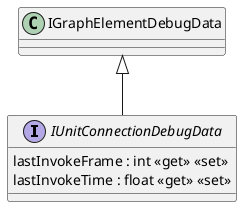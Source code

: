 @startuml
interface IUnitConnectionDebugData {
    lastInvokeFrame : int <<get>> <<set>>
    lastInvokeTime : float <<get>> <<set>>
}
IGraphElementDebugData <|-- IUnitConnectionDebugData
@enduml
